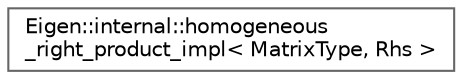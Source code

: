 digraph "Graphical Class Hierarchy"
{
 // LATEX_PDF_SIZE
  bgcolor="transparent";
  edge [fontname=Helvetica,fontsize=10,labelfontname=Helvetica,labelfontsize=10];
  node [fontname=Helvetica,fontsize=10,shape=box,height=0.2,width=0.4];
  rankdir="LR";
  Node0 [id="Node000000",label="Eigen::internal::homogeneous\l_right_product_impl\< MatrixType, Rhs \>",height=0.2,width=0.4,color="grey40", fillcolor="white", style="filled",URL="$structEigen_1_1internal_1_1homogeneous__right__product__impl.html",tooltip=" "];
}
